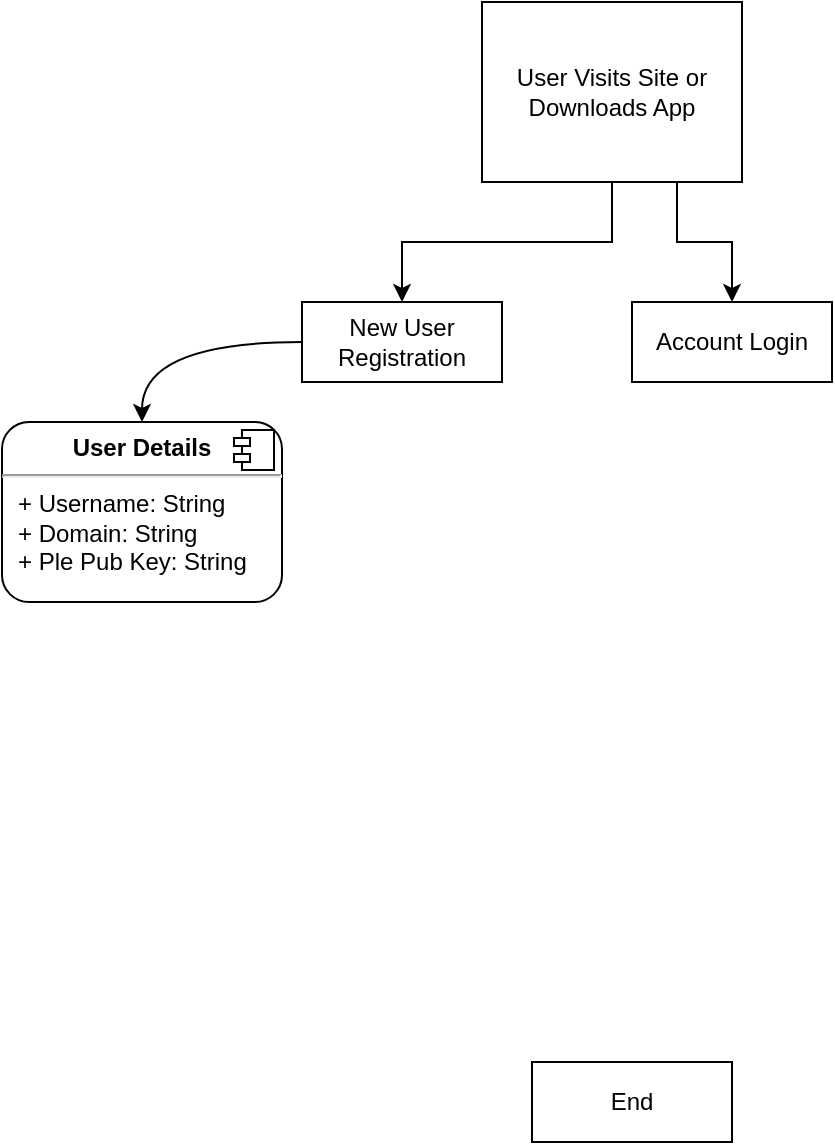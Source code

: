 <mxfile version="10.4.6" type="github"><diagram id="IbYccbLrqPcRWK7N081m" name="Page-1"><mxGraphModel dx="754" dy="740" grid="1" gridSize="10" guides="1" tooltips="1" connect="1" arrows="1" fold="1" page="1" pageScale="1" pageWidth="850" pageHeight="1100" math="0" shadow="0"><root><mxCell id="0"/><mxCell id="1" parent="0"/><mxCell id="Jh86JXPQeHvfDUOO4Rvf-5" value="&lt;p style=&quot;margin: 0px ; margin-top: 6px ; text-align: center&quot;&gt;&lt;b&gt;User Details&lt;/b&gt;&lt;/p&gt;&lt;hr&gt;&lt;p style=&quot;margin: 0px ; margin-left: 8px&quot;&gt;+ Username: String&lt;br&gt;+ Domain: String&lt;/p&gt;&lt;p style=&quot;margin: 0px ; margin-left: 8px&quot;&gt;+ Ple Pub Key: String&lt;/p&gt;&lt;p style=&quot;margin: 0px ; margin-left: 8px&quot;&gt;&lt;br&gt;&lt;/p&gt;" style="align=left;overflow=fill;html=1;rounded=1;glass=0;comic=0;" parent="1" vertex="1"><mxGeometry x="10" y="460" width="140" height="90" as="geometry"/></mxCell><mxCell id="Jh86JXPQeHvfDUOO4Rvf-6" value="" style="shape=component;jettyWidth=8;jettyHeight=4;" parent="Jh86JXPQeHvfDUOO4Rvf-5" vertex="1"><mxGeometry x="1" width="20" height="20" relative="1" as="geometry"><mxPoint x="-24" y="4" as="offset"/></mxGeometry></mxCell><mxCell id="Jh86JXPQeHvfDUOO4Rvf-29" value="" style="edgeStyle=orthogonalEdgeStyle;rounded=0;orthogonalLoop=1;jettySize=auto;html=1;" parent="1" source="Jh86JXPQeHvfDUOO4Rvf-14" target="Jh86JXPQeHvfDUOO4Rvf-15" edge="1"><mxGeometry relative="1" as="geometry"><mxPoint x="350" y="605" as="targetPoint"/></mxGeometry></mxCell><mxCell id="1bsu48YBMm9SELSwsX-f-2" style="edgeStyle=orthogonalEdgeStyle;rounded=0;orthogonalLoop=1;jettySize=auto;html=1;exitX=0.75;exitY=1;exitDx=0;exitDy=0;" edge="1" parent="1" source="Jh86JXPQeHvfDUOO4Rvf-14" target="Jh86JXPQeHvfDUOO4Rvf-17"><mxGeometry relative="1" as="geometry"/></mxCell><mxCell id="Jh86JXPQeHvfDUOO4Rvf-14" value="User Visits Site or Downloads App&lt;br&gt;" style="whiteSpace=wrap;html=1;" parent="1" vertex="1"><mxGeometry x="250" y="250" width="130" height="90" as="geometry"/></mxCell><mxCell id="1bsu48YBMm9SELSwsX-f-1" style="rounded=0;orthogonalLoop=1;jettySize=auto;html=1;exitX=0;exitY=0.5;exitDx=0;exitDy=0;edgeStyle=orthogonalEdgeStyle;elbow=vertical;curved=1;" edge="1" parent="1" source="Jh86JXPQeHvfDUOO4Rvf-15" target="Jh86JXPQeHvfDUOO4Rvf-5"><mxGeometry relative="1" as="geometry"/></mxCell><mxCell id="Jh86JXPQeHvfDUOO4Rvf-15" value="New User Registration&lt;br&gt;" style="whiteSpace=wrap;html=1;" parent="1" vertex="1"><mxGeometry x="160" y="400" width="100" height="40" as="geometry"/></mxCell><mxCell id="Jh86JXPQeHvfDUOO4Rvf-19" value="End" style="whiteSpace=wrap;html=1;" parent="1" vertex="1"><mxGeometry x="275" y="780" width="100" height="40" as="geometry"/></mxCell><mxCell id="Jh86JXPQeHvfDUOO4Rvf-17" value="Account Login&lt;br&gt;" style="whiteSpace=wrap;html=1;" parent="1" vertex="1"><mxGeometry x="325" y="400" width="100" height="40" as="geometry"/></mxCell></root></mxGraphModel></diagram></mxfile>